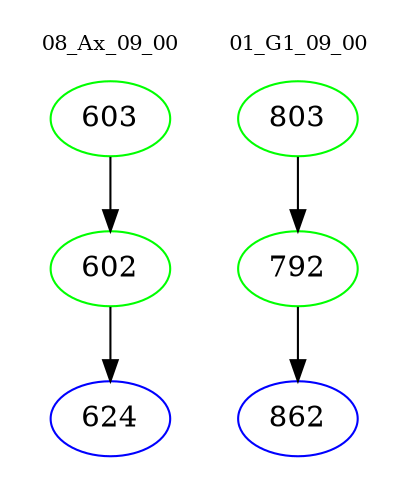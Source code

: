 digraph{
subgraph cluster_0 {
color = white
label = "08_Ax_09_00";
fontsize=10;
T0_603 [label="603", color="green"]
T0_603 -> T0_602 [color="black"]
T0_602 [label="602", color="green"]
T0_602 -> T0_624 [color="black"]
T0_624 [label="624", color="blue"]
}
subgraph cluster_1 {
color = white
label = "01_G1_09_00";
fontsize=10;
T1_803 [label="803", color="green"]
T1_803 -> T1_792 [color="black"]
T1_792 [label="792", color="green"]
T1_792 -> T1_862 [color="black"]
T1_862 [label="862", color="blue"]
}
}
